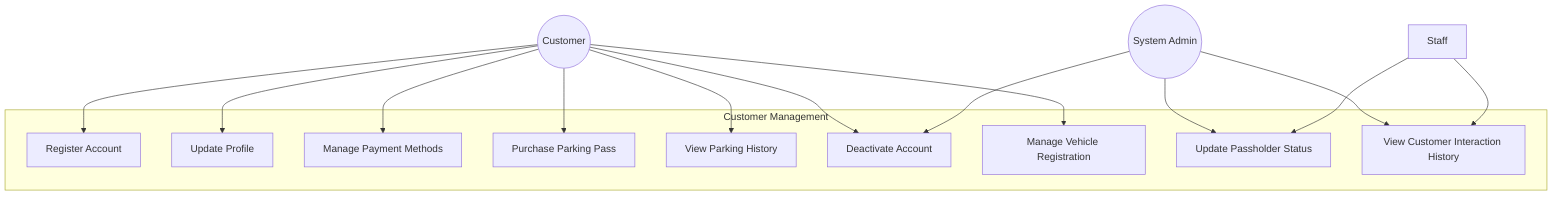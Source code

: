 graph TD
    Customer((Customer))
    Admin((System Admin))

    subgraph "Customer Management"
        UC1[Register Account]
        UC2[Update Profile]
        UC3[Manage Payment Methods]
        UC4[Purchase Parking Pass]
        UC5[View Parking History]
        UC6[Deactivate Account]
        UC7[Manage Vehicle Registration]
        UC8[Update Passholder Status]
        UC9[View Customer Interaction History]
    end

    Customer --> UC1
    Customer --> UC2
    Customer --> UC3
    Customer --> UC4
    Customer --> UC5
    Customer --> UC6
    Customer --> UC7
    Admin --> UC6
    Admin --> UC8
    Admin --> UC9
    Staff --> UC8
    Staff --> UC9